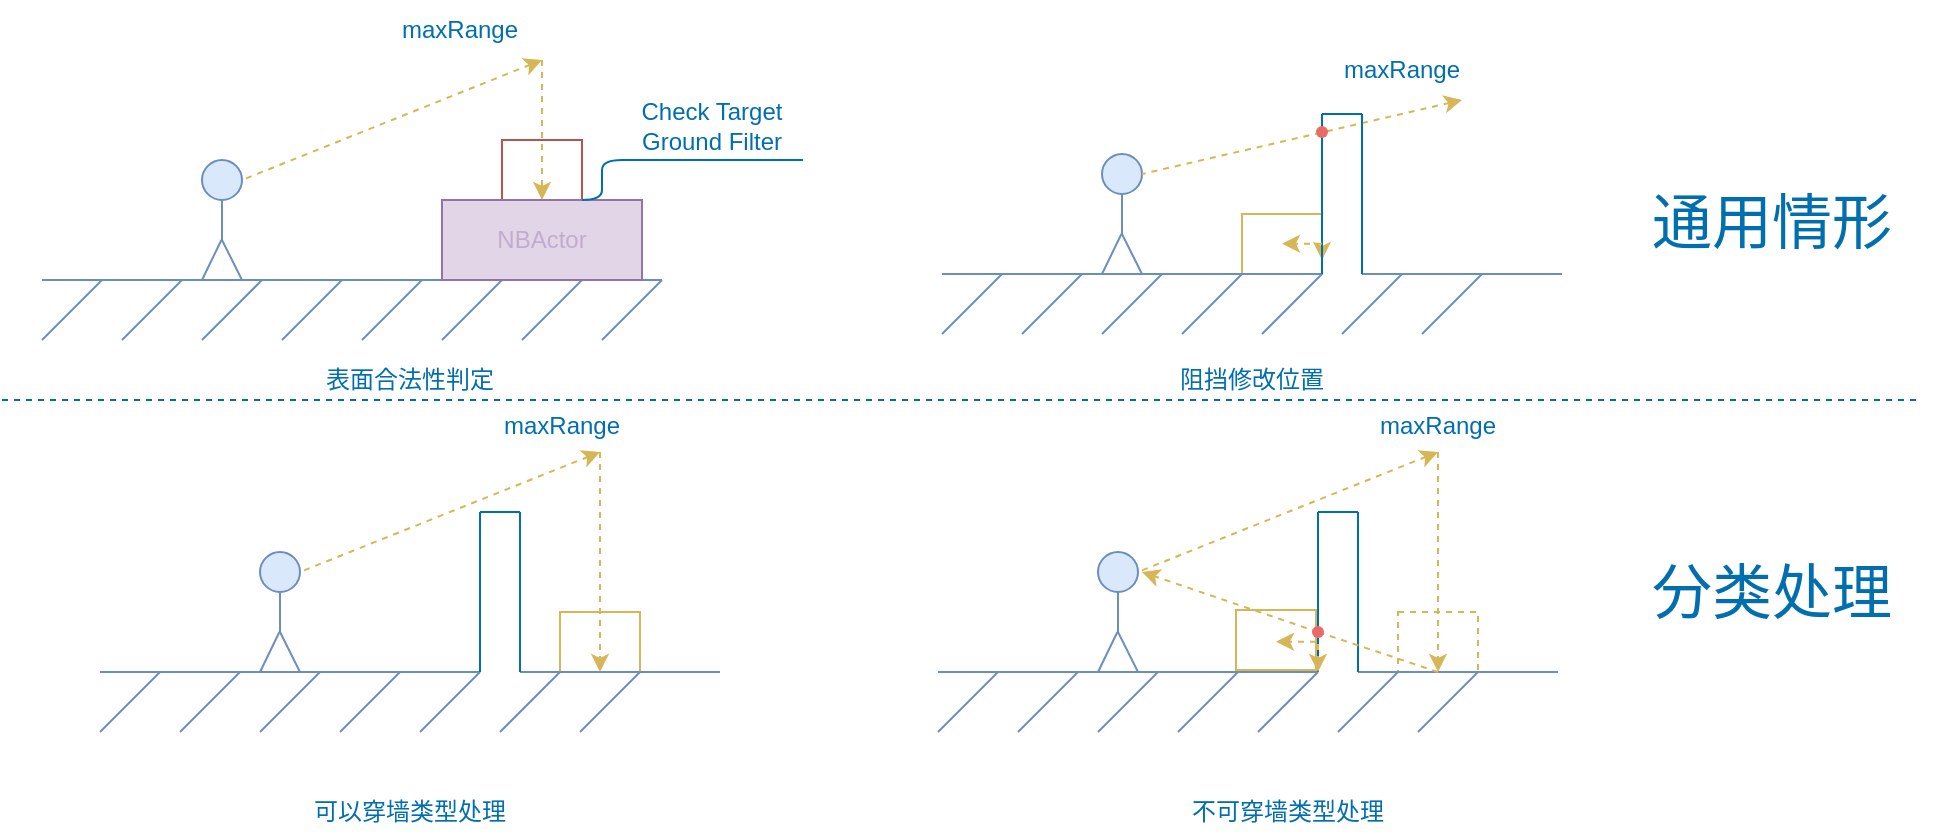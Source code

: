 <mxfile version="20.8.13" type="github">
  <diagram name="第 1 页" id="Jq542jI_GY7hyT4ssytI">
    <mxGraphModel dx="1647" dy="806" grid="1" gridSize="10" guides="1" tooltips="1" connect="1" arrows="1" fold="1" page="1" pageScale="1" pageWidth="827" pageHeight="1169" math="0" shadow="0">
      <root>
        <mxCell id="0" />
        <mxCell id="1" parent="0" />
        <UserObject label="" treeRoot="1" id="bL9sHLg3ZVzQQd68nAyV-95">
          <mxCell style="whiteSpace=wrap;html=1;align=center;treeFolding=1;treeMoving=1;newEdgeStyle={&quot;edgeStyle&quot;:&quot;elbowEdgeStyle&quot;,&quot;startArrow&quot;:&quot;none&quot;,&quot;endArrow&quot;:&quot;none&quot;};fillColor=#FFFFFF;strokeColor=#d6b656;" vertex="1" parent="1">
            <mxGeometry x="617" y="555" width="40" height="30" as="geometry" />
          </mxCell>
        </UserObject>
        <UserObject label="" treeRoot="1" id="bL9sHLg3ZVzQQd68nAyV-1">
          <mxCell style="whiteSpace=wrap;html=1;align=center;treeFolding=1;treeMoving=1;newEdgeStyle={&quot;edgeStyle&quot;:&quot;elbowEdgeStyle&quot;,&quot;startArrow&quot;:&quot;none&quot;,&quot;endArrow&quot;:&quot;none&quot;};fillColor=#FFFFFF;strokeColor=#b85450;" vertex="1" parent="1">
            <mxGeometry x="250" y="320" width="40" height="30" as="geometry" />
          </mxCell>
        </UserObject>
        <mxCell id="bL9sHLg3ZVzQQd68nAyV-2" value="" style="endArrow=none;html=1;rounded=0;fillColor=#dae8fc;strokeColor=#6c8ebf;" edge="1" parent="1">
          <mxGeometry width="50" height="50" relative="1" as="geometry">
            <mxPoint x="20" y="390" as="sourcePoint" />
            <mxPoint x="330" y="390" as="targetPoint" />
          </mxGeometry>
        </mxCell>
        <mxCell id="bL9sHLg3ZVzQQd68nAyV-3" value="" style="ellipse;whiteSpace=wrap;html=1;aspect=fixed;fillColor=#dae8fc;strokeColor=#6c8ebf;" vertex="1" parent="1">
          <mxGeometry x="100" y="330" width="20" height="20" as="geometry" />
        </mxCell>
        <mxCell id="bL9sHLg3ZVzQQd68nAyV-4" value="" style="endArrow=none;html=1;rounded=0;entryX=0.5;entryY=1;entryDx=0;entryDy=0;fillColor=#dae8fc;strokeColor=#6c8ebf;" edge="1" parent="1" target="bL9sHLg3ZVzQQd68nAyV-3">
          <mxGeometry width="50" height="50" relative="1" as="geometry">
            <mxPoint x="110" y="370" as="sourcePoint" />
            <mxPoint x="330" y="390" as="targetPoint" />
          </mxGeometry>
        </mxCell>
        <mxCell id="bL9sHLg3ZVzQQd68nAyV-5" value="" style="endArrow=none;html=1;rounded=0;entryX=0.5;entryY=1;entryDx=0;entryDy=0;fillColor=#dae8fc;strokeColor=#6c8ebf;" edge="1" parent="1">
          <mxGeometry width="50" height="50" relative="1" as="geometry">
            <mxPoint x="100" y="390" as="sourcePoint" />
            <mxPoint x="109.71" y="370" as="targetPoint" />
          </mxGeometry>
        </mxCell>
        <mxCell id="bL9sHLg3ZVzQQd68nAyV-6" value="" style="endArrow=none;html=1;rounded=0;fillColor=#dae8fc;strokeColor=#6c8ebf;" edge="1" parent="1">
          <mxGeometry width="50" height="50" relative="1" as="geometry">
            <mxPoint x="120" y="390" as="sourcePoint" />
            <mxPoint x="110" y="370" as="targetPoint" />
          </mxGeometry>
        </mxCell>
        <mxCell id="bL9sHLg3ZVzQQd68nAyV-7" value="" style="endArrow=none;dashed=1;html=1;rounded=0;fillColor=#fff2cc;strokeColor=#d6b656;startArrow=classic;startFill=1;entryX=1;entryY=0.5;entryDx=0;entryDy=0;" edge="1" parent="1" target="bL9sHLg3ZVzQQd68nAyV-3">
          <mxGeometry width="50" height="50" relative="1" as="geometry">
            <mxPoint x="270" y="280" as="sourcePoint" />
            <mxPoint x="120" y="280" as="targetPoint" />
          </mxGeometry>
        </mxCell>
        <mxCell id="bL9sHLg3ZVzQQd68nAyV-8" value="" style="endArrow=classic;html=1;rounded=0;fillColor=#fff2cc;strokeColor=#d6b656;dashed=1;" edge="1" parent="1">
          <mxGeometry width="50" height="50" relative="1" as="geometry">
            <mxPoint x="270" y="280" as="sourcePoint" />
            <mxPoint x="270" y="350" as="targetPoint" />
          </mxGeometry>
        </mxCell>
        <mxCell id="bL9sHLg3ZVzQQd68nAyV-9" value="" style="endArrow=none;html=1;rounded=0;fillColor=#dae8fc;strokeColor=#6c8ebf;" edge="1" parent="1">
          <mxGeometry width="50" height="50" relative="1" as="geometry">
            <mxPoint x="20" y="420" as="sourcePoint" />
            <mxPoint x="50" y="390" as="targetPoint" />
          </mxGeometry>
        </mxCell>
        <mxCell id="bL9sHLg3ZVzQQd68nAyV-10" value="" style="endArrow=none;html=1;rounded=0;fillColor=#dae8fc;strokeColor=#6c8ebf;" edge="1" parent="1">
          <mxGeometry width="50" height="50" relative="1" as="geometry">
            <mxPoint x="60" y="420" as="sourcePoint" />
            <mxPoint x="90" y="390" as="targetPoint" />
          </mxGeometry>
        </mxCell>
        <mxCell id="bL9sHLg3ZVzQQd68nAyV-11" value="" style="endArrow=none;html=1;rounded=0;fillColor=#dae8fc;strokeColor=#6c8ebf;" edge="1" parent="1">
          <mxGeometry width="50" height="50" relative="1" as="geometry">
            <mxPoint x="100" y="420" as="sourcePoint" />
            <mxPoint x="130" y="390" as="targetPoint" />
          </mxGeometry>
        </mxCell>
        <mxCell id="bL9sHLg3ZVzQQd68nAyV-12" value="" style="endArrow=none;html=1;rounded=0;fillColor=#dae8fc;strokeColor=#6c8ebf;" edge="1" parent="1">
          <mxGeometry width="50" height="50" relative="1" as="geometry">
            <mxPoint x="140" y="420" as="sourcePoint" />
            <mxPoint x="170" y="390" as="targetPoint" />
          </mxGeometry>
        </mxCell>
        <mxCell id="bL9sHLg3ZVzQQd68nAyV-13" value="" style="endArrow=none;html=1;rounded=0;fillColor=#dae8fc;strokeColor=#6c8ebf;" edge="1" parent="1">
          <mxGeometry width="50" height="50" relative="1" as="geometry">
            <mxPoint x="180" y="420" as="sourcePoint" />
            <mxPoint x="210" y="390" as="targetPoint" />
          </mxGeometry>
        </mxCell>
        <mxCell id="bL9sHLg3ZVzQQd68nAyV-14" value="" style="endArrow=none;html=1;rounded=0;fillColor=#dae8fc;strokeColor=#6c8ebf;" edge="1" parent="1">
          <mxGeometry width="50" height="50" relative="1" as="geometry">
            <mxPoint x="220" y="420" as="sourcePoint" />
            <mxPoint x="250" y="390" as="targetPoint" />
          </mxGeometry>
        </mxCell>
        <mxCell id="bL9sHLg3ZVzQQd68nAyV-15" value="" style="endArrow=none;html=1;rounded=0;fillColor=#dae8fc;strokeColor=#6c8ebf;" edge="1" parent="1">
          <mxGeometry width="50" height="50" relative="1" as="geometry">
            <mxPoint x="260" y="420" as="sourcePoint" />
            <mxPoint x="290" y="390" as="targetPoint" />
          </mxGeometry>
        </mxCell>
        <mxCell id="bL9sHLg3ZVzQQd68nAyV-16" value="" style="endArrow=none;html=1;rounded=0;fillColor=#dae8fc;strokeColor=#6c8ebf;" edge="1" parent="1">
          <mxGeometry width="50" height="50" relative="1" as="geometry">
            <mxPoint x="300" y="420" as="sourcePoint" />
            <mxPoint x="330" y="390" as="targetPoint" />
          </mxGeometry>
        </mxCell>
        <UserObject label="&lt;font color=&quot;#c3abd0&quot;&gt;NBActor&lt;/font&gt;" treeRoot="1" id="bL9sHLg3ZVzQQd68nAyV-18">
          <mxCell style="whiteSpace=wrap;html=1;align=center;treeFolding=1;treeMoving=1;newEdgeStyle={&quot;edgeStyle&quot;:&quot;elbowEdgeStyle&quot;,&quot;startArrow&quot;:&quot;none&quot;,&quot;endArrow&quot;:&quot;none&quot;};fillColor=#e1d5e7;strokeColor=#9673a6;" vertex="1" parent="1">
            <mxGeometry x="220" y="350" width="100" height="40" as="geometry" />
          </mxCell>
        </UserObject>
        <mxCell id="bL9sHLg3ZVzQQd68nAyV-19" value="Check Target Ground Filter" style="whiteSpace=wrap;html=1;shape=partialRectangle;top=0;left=0;bottom=1;right=0;points=[[0,1],[1,1]];fillColor=none;align=center;verticalAlign=bottom;routingCenterY=0.5;snapToPoint=1;recursiveResize=0;autosize=1;treeFolding=1;treeMoving=1;newEdgeStyle={&quot;edgeStyle&quot;:&quot;entityRelationEdgeStyle&quot;,&quot;startArrow&quot;:&quot;none&quot;,&quot;endArrow&quot;:&quot;none&quot;,&quot;segment&quot;:10,&quot;curved&quot;:1,&quot;sourcePerimeterSpacing&quot;:0,&quot;targetPerimeterSpacing&quot;:0};fontColor=#006EAF;strokeColor=#006EAF;" vertex="1" parent="1">
          <mxGeometry x="310" y="300" width="90" height="30" as="geometry" />
        </mxCell>
        <mxCell id="bL9sHLg3ZVzQQd68nAyV-20" value="" style="edgeStyle=entityRelationEdgeStyle;startArrow=none;endArrow=none;segment=10;curved=1;sourcePerimeterSpacing=0;targetPerimeterSpacing=0;rounded=0;fontColor=#C3ABD0;strokeColor=#006EAF;" edge="1" target="bL9sHLg3ZVzQQd68nAyV-19" parent="1">
          <mxGeometry relative="1" as="geometry">
            <mxPoint x="290" y="350" as="sourcePoint" />
          </mxGeometry>
        </mxCell>
        <UserObject label="" treeRoot="1" id="bL9sHLg3ZVzQQd68nAyV-21">
          <mxCell style="whiteSpace=wrap;html=1;align=center;treeFolding=1;treeMoving=1;newEdgeStyle={&quot;edgeStyle&quot;:&quot;elbowEdgeStyle&quot;,&quot;startArrow&quot;:&quot;none&quot;,&quot;endArrow&quot;:&quot;none&quot;};fillColor=#FFFFFF;strokeColor=#d6b656;" vertex="1" parent="1">
            <mxGeometry x="279" y="556" width="40" height="30" as="geometry" />
          </mxCell>
        </UserObject>
        <mxCell id="bL9sHLg3ZVzQQd68nAyV-22" value="" style="endArrow=none;html=1;rounded=0;fillColor=#dae8fc;strokeColor=#6c8ebf;" edge="1" parent="1">
          <mxGeometry width="50" height="50" relative="1" as="geometry">
            <mxPoint x="49" y="586" as="sourcePoint" />
            <mxPoint x="239" y="586" as="targetPoint" />
          </mxGeometry>
        </mxCell>
        <mxCell id="bL9sHLg3ZVzQQd68nAyV-23" value="" style="ellipse;whiteSpace=wrap;html=1;aspect=fixed;fillColor=#dae8fc;strokeColor=#6c8ebf;" vertex="1" parent="1">
          <mxGeometry x="129" y="526" width="20" height="20" as="geometry" />
        </mxCell>
        <mxCell id="bL9sHLg3ZVzQQd68nAyV-24" value="" style="endArrow=none;html=1;rounded=0;entryX=0.5;entryY=1;entryDx=0;entryDy=0;fillColor=#dae8fc;strokeColor=#6c8ebf;" edge="1" parent="1" target="bL9sHLg3ZVzQQd68nAyV-23">
          <mxGeometry width="50" height="50" relative="1" as="geometry">
            <mxPoint x="139" y="566" as="sourcePoint" />
            <mxPoint x="359" y="586" as="targetPoint" />
          </mxGeometry>
        </mxCell>
        <mxCell id="bL9sHLg3ZVzQQd68nAyV-25" value="" style="endArrow=none;html=1;rounded=0;entryX=0.5;entryY=1;entryDx=0;entryDy=0;fillColor=#dae8fc;strokeColor=#6c8ebf;" edge="1" parent="1">
          <mxGeometry width="50" height="50" relative="1" as="geometry">
            <mxPoint x="129" y="586" as="sourcePoint" />
            <mxPoint x="138.71" y="566" as="targetPoint" />
          </mxGeometry>
        </mxCell>
        <mxCell id="bL9sHLg3ZVzQQd68nAyV-26" value="" style="endArrow=none;html=1;rounded=0;fillColor=#dae8fc;strokeColor=#6c8ebf;" edge="1" parent="1">
          <mxGeometry width="50" height="50" relative="1" as="geometry">
            <mxPoint x="149" y="586" as="sourcePoint" />
            <mxPoint x="139" y="566" as="targetPoint" />
          </mxGeometry>
        </mxCell>
        <mxCell id="bL9sHLg3ZVzQQd68nAyV-27" value="" style="endArrow=none;dashed=1;html=1;rounded=0;fillColor=#fff2cc;strokeColor=#d6b656;startArrow=classic;startFill=1;entryX=1;entryY=0.5;entryDx=0;entryDy=0;" edge="1" parent="1" target="bL9sHLg3ZVzQQd68nAyV-23">
          <mxGeometry width="50" height="50" relative="1" as="geometry">
            <mxPoint x="299" y="476.0" as="sourcePoint" />
            <mxPoint x="149" y="476" as="targetPoint" />
          </mxGeometry>
        </mxCell>
        <mxCell id="bL9sHLg3ZVzQQd68nAyV-28" value="" style="endArrow=classic;html=1;rounded=0;fillColor=#fff2cc;strokeColor=#d6b656;dashed=1;entryX=0.5;entryY=1;entryDx=0;entryDy=0;" edge="1" parent="1" target="bL9sHLg3ZVzQQd68nAyV-21">
          <mxGeometry width="50" height="50" relative="1" as="geometry">
            <mxPoint x="299" y="476.0" as="sourcePoint" />
            <mxPoint x="299" y="546.0" as="targetPoint" />
          </mxGeometry>
        </mxCell>
        <mxCell id="bL9sHLg3ZVzQQd68nAyV-29" value="" style="endArrow=none;html=1;rounded=0;fillColor=#dae8fc;strokeColor=#6c8ebf;" edge="1" parent="1">
          <mxGeometry width="50" height="50" relative="1" as="geometry">
            <mxPoint x="49" y="616" as="sourcePoint" />
            <mxPoint x="79" y="586" as="targetPoint" />
          </mxGeometry>
        </mxCell>
        <mxCell id="bL9sHLg3ZVzQQd68nAyV-30" value="" style="endArrow=none;html=1;rounded=0;fillColor=#dae8fc;strokeColor=#6c8ebf;" edge="1" parent="1">
          <mxGeometry width="50" height="50" relative="1" as="geometry">
            <mxPoint x="89" y="616" as="sourcePoint" />
            <mxPoint x="119" y="586" as="targetPoint" />
          </mxGeometry>
        </mxCell>
        <mxCell id="bL9sHLg3ZVzQQd68nAyV-31" value="" style="endArrow=none;html=1;rounded=0;fillColor=#dae8fc;strokeColor=#6c8ebf;" edge="1" parent="1">
          <mxGeometry width="50" height="50" relative="1" as="geometry">
            <mxPoint x="129" y="616" as="sourcePoint" />
            <mxPoint x="159" y="586" as="targetPoint" />
          </mxGeometry>
        </mxCell>
        <mxCell id="bL9sHLg3ZVzQQd68nAyV-32" value="" style="endArrow=none;html=1;rounded=0;fillColor=#dae8fc;strokeColor=#6c8ebf;" edge="1" parent="1">
          <mxGeometry width="50" height="50" relative="1" as="geometry">
            <mxPoint x="169" y="616" as="sourcePoint" />
            <mxPoint x="199" y="586" as="targetPoint" />
          </mxGeometry>
        </mxCell>
        <mxCell id="bL9sHLg3ZVzQQd68nAyV-33" value="" style="endArrow=none;html=1;rounded=0;fillColor=#dae8fc;strokeColor=#6c8ebf;" edge="1" parent="1">
          <mxGeometry width="50" height="50" relative="1" as="geometry">
            <mxPoint x="209" y="616" as="sourcePoint" />
            <mxPoint x="239" y="586" as="targetPoint" />
          </mxGeometry>
        </mxCell>
        <mxCell id="bL9sHLg3ZVzQQd68nAyV-34" value="" style="endArrow=none;html=1;rounded=0;fillColor=#dae8fc;strokeColor=#6c8ebf;" edge="1" parent="1">
          <mxGeometry width="50" height="50" relative="1" as="geometry">
            <mxPoint x="249" y="616" as="sourcePoint" />
            <mxPoint x="279" y="586" as="targetPoint" />
          </mxGeometry>
        </mxCell>
        <mxCell id="bL9sHLg3ZVzQQd68nAyV-35" value="" style="endArrow=none;html=1;rounded=0;fillColor=#dae8fc;strokeColor=#6c8ebf;" edge="1" parent="1">
          <mxGeometry width="50" height="50" relative="1" as="geometry">
            <mxPoint x="259" y="586" as="sourcePoint" />
            <mxPoint x="359" y="586" as="targetPoint" />
          </mxGeometry>
        </mxCell>
        <mxCell id="bL9sHLg3ZVzQQd68nAyV-40" value="" style="endArrow=none;html=1;rounded=0;strokeColor=#006EAF;fontColor=#006EAF;" edge="1" parent="1">
          <mxGeometry width="50" height="50" relative="1" as="geometry">
            <mxPoint x="239" y="586" as="sourcePoint" />
            <mxPoint x="239" y="506" as="targetPoint" />
          </mxGeometry>
        </mxCell>
        <mxCell id="bL9sHLg3ZVzQQd68nAyV-41" value="" style="endArrow=none;html=1;rounded=0;strokeColor=#006EAF;fontColor=#006EAF;" edge="1" parent="1">
          <mxGeometry width="50" height="50" relative="1" as="geometry">
            <mxPoint x="259" y="586" as="sourcePoint" />
            <mxPoint x="259" y="506" as="targetPoint" />
          </mxGeometry>
        </mxCell>
        <mxCell id="bL9sHLg3ZVzQQd68nAyV-42" value="" style="endArrow=none;html=1;rounded=0;strokeColor=#006EAF;fontColor=#006EAF;" edge="1" parent="1">
          <mxGeometry width="50" height="50" relative="1" as="geometry">
            <mxPoint x="239" y="506" as="sourcePoint" />
            <mxPoint x="259" y="506" as="targetPoint" />
          </mxGeometry>
        </mxCell>
        <mxCell id="bL9sHLg3ZVzQQd68nAyV-43" value="" style="endArrow=none;html=1;rounded=0;fillColor=#dae8fc;strokeColor=#6c8ebf;" edge="1" parent="1">
          <mxGeometry width="50" height="50" relative="1" as="geometry">
            <mxPoint x="289" y="616" as="sourcePoint" />
            <mxPoint x="319" y="586" as="targetPoint" />
          </mxGeometry>
        </mxCell>
        <mxCell id="bL9sHLg3ZVzQQd68nAyV-44" value="可以穿墙类型处理" style="text;html=1;strokeColor=none;fillColor=none;align=center;verticalAlign=middle;whiteSpace=wrap;rounded=0;fontColor=#006EAF;" vertex="1" parent="1">
          <mxGeometry x="149" y="646" width="110" height="20" as="geometry" />
        </mxCell>
        <UserObject label="" treeRoot="1" id="bL9sHLg3ZVzQQd68nAyV-45">
          <mxCell style="whiteSpace=wrap;html=1;align=center;treeFolding=1;treeMoving=1;newEdgeStyle={&quot;edgeStyle&quot;:&quot;elbowEdgeStyle&quot;,&quot;startArrow&quot;:&quot;none&quot;,&quot;endArrow&quot;:&quot;none&quot;};fillColor=#FFFFFF;strokeColor=#d6b656;" vertex="1" parent="1">
            <mxGeometry x="620" y="357" width="40" height="30" as="geometry" />
          </mxCell>
        </UserObject>
        <mxCell id="bL9sHLg3ZVzQQd68nAyV-46" value="" style="endArrow=none;html=1;rounded=0;fillColor=#dae8fc;strokeColor=#6c8ebf;" edge="1" parent="1">
          <mxGeometry width="50" height="50" relative="1" as="geometry">
            <mxPoint x="470" y="387" as="sourcePoint" />
            <mxPoint x="660" y="387" as="targetPoint" />
          </mxGeometry>
        </mxCell>
        <mxCell id="bL9sHLg3ZVzQQd68nAyV-47" value="" style="ellipse;whiteSpace=wrap;html=1;aspect=fixed;fillColor=#dae8fc;strokeColor=#6c8ebf;" vertex="1" parent="1">
          <mxGeometry x="550" y="327" width="20" height="20" as="geometry" />
        </mxCell>
        <mxCell id="bL9sHLg3ZVzQQd68nAyV-48" value="" style="endArrow=none;html=1;rounded=0;entryX=0.5;entryY=1;entryDx=0;entryDy=0;fillColor=#dae8fc;strokeColor=#6c8ebf;" edge="1" parent="1" target="bL9sHLg3ZVzQQd68nAyV-47">
          <mxGeometry width="50" height="50" relative="1" as="geometry">
            <mxPoint x="560" y="367" as="sourcePoint" />
            <mxPoint x="780" y="387" as="targetPoint" />
          </mxGeometry>
        </mxCell>
        <mxCell id="bL9sHLg3ZVzQQd68nAyV-49" value="" style="endArrow=none;html=1;rounded=0;entryX=0.5;entryY=1;entryDx=0;entryDy=0;fillColor=#dae8fc;strokeColor=#6c8ebf;" edge="1" parent="1">
          <mxGeometry width="50" height="50" relative="1" as="geometry">
            <mxPoint x="550" y="387" as="sourcePoint" />
            <mxPoint x="559.71" y="367" as="targetPoint" />
          </mxGeometry>
        </mxCell>
        <mxCell id="bL9sHLg3ZVzQQd68nAyV-50" value="" style="endArrow=none;html=1;rounded=0;fillColor=#dae8fc;strokeColor=#6c8ebf;" edge="1" parent="1">
          <mxGeometry width="50" height="50" relative="1" as="geometry">
            <mxPoint x="570" y="387" as="sourcePoint" />
            <mxPoint x="560" y="367" as="targetPoint" />
          </mxGeometry>
        </mxCell>
        <mxCell id="bL9sHLg3ZVzQQd68nAyV-51" value="" style="endArrow=none;dashed=1;html=1;rounded=0;fillColor=#fff2cc;strokeColor=#d6b656;startArrow=classic;startFill=1;entryX=1;entryY=0.5;entryDx=0;entryDy=0;" edge="1" parent="1" target="bL9sHLg3ZVzQQd68nAyV-47">
          <mxGeometry width="50" height="50" relative="1" as="geometry">
            <mxPoint x="730" y="300" as="sourcePoint" />
            <mxPoint x="570" y="277" as="targetPoint" />
          </mxGeometry>
        </mxCell>
        <mxCell id="bL9sHLg3ZVzQQd68nAyV-52" value="" style="endArrow=classic;html=1;rounded=0;fillColor=#fff2cc;strokeColor=#d6b656;dashed=1;" edge="1" parent="1">
          <mxGeometry width="50" height="50" relative="1" as="geometry">
            <mxPoint x="660" y="320" as="sourcePoint" />
            <mxPoint x="660" y="380" as="targetPoint" />
          </mxGeometry>
        </mxCell>
        <mxCell id="bL9sHLg3ZVzQQd68nAyV-53" value="" style="endArrow=none;html=1;rounded=0;fillColor=#dae8fc;strokeColor=#6c8ebf;" edge="1" parent="1">
          <mxGeometry width="50" height="50" relative="1" as="geometry">
            <mxPoint x="470" y="417" as="sourcePoint" />
            <mxPoint x="500" y="387" as="targetPoint" />
          </mxGeometry>
        </mxCell>
        <mxCell id="bL9sHLg3ZVzQQd68nAyV-54" value="" style="endArrow=none;html=1;rounded=0;fillColor=#dae8fc;strokeColor=#6c8ebf;" edge="1" parent="1">
          <mxGeometry width="50" height="50" relative="1" as="geometry">
            <mxPoint x="510" y="417" as="sourcePoint" />
            <mxPoint x="540" y="387" as="targetPoint" />
          </mxGeometry>
        </mxCell>
        <mxCell id="bL9sHLg3ZVzQQd68nAyV-55" value="" style="endArrow=none;html=1;rounded=0;fillColor=#dae8fc;strokeColor=#6c8ebf;" edge="1" parent="1">
          <mxGeometry width="50" height="50" relative="1" as="geometry">
            <mxPoint x="550" y="417" as="sourcePoint" />
            <mxPoint x="580" y="387" as="targetPoint" />
          </mxGeometry>
        </mxCell>
        <mxCell id="bL9sHLg3ZVzQQd68nAyV-56" value="" style="endArrow=none;html=1;rounded=0;fillColor=#dae8fc;strokeColor=#6c8ebf;" edge="1" parent="1">
          <mxGeometry width="50" height="50" relative="1" as="geometry">
            <mxPoint x="590" y="417" as="sourcePoint" />
            <mxPoint x="620" y="387" as="targetPoint" />
          </mxGeometry>
        </mxCell>
        <mxCell id="bL9sHLg3ZVzQQd68nAyV-57" value="" style="endArrow=none;html=1;rounded=0;fillColor=#dae8fc;strokeColor=#6c8ebf;" edge="1" parent="1">
          <mxGeometry width="50" height="50" relative="1" as="geometry">
            <mxPoint x="630" y="417" as="sourcePoint" />
            <mxPoint x="660" y="387" as="targetPoint" />
          </mxGeometry>
        </mxCell>
        <mxCell id="bL9sHLg3ZVzQQd68nAyV-58" value="" style="endArrow=none;html=1;rounded=0;fillColor=#dae8fc;strokeColor=#6c8ebf;" edge="1" parent="1">
          <mxGeometry width="50" height="50" relative="1" as="geometry">
            <mxPoint x="670" y="417" as="sourcePoint" />
            <mxPoint x="700" y="387" as="targetPoint" />
          </mxGeometry>
        </mxCell>
        <mxCell id="bL9sHLg3ZVzQQd68nAyV-59" value="" style="endArrow=none;html=1;rounded=0;fillColor=#dae8fc;strokeColor=#6c8ebf;" edge="1" parent="1">
          <mxGeometry width="50" height="50" relative="1" as="geometry">
            <mxPoint x="680" y="387" as="sourcePoint" />
            <mxPoint x="780" y="387" as="targetPoint" />
          </mxGeometry>
        </mxCell>
        <mxCell id="bL9sHLg3ZVzQQd68nAyV-60" value="" style="endArrow=none;html=1;rounded=0;strokeColor=#006EAF;fontColor=#006EAF;startArrow=none;" edge="1" parent="1" source="bL9sHLg3ZVzQQd68nAyV-67">
          <mxGeometry width="50" height="50" relative="1" as="geometry">
            <mxPoint x="660" y="387" as="sourcePoint" />
            <mxPoint x="660" y="307" as="targetPoint" />
          </mxGeometry>
        </mxCell>
        <mxCell id="bL9sHLg3ZVzQQd68nAyV-61" value="" style="endArrow=none;html=1;rounded=0;strokeColor=#006EAF;fontColor=#006EAF;" edge="1" parent="1">
          <mxGeometry width="50" height="50" relative="1" as="geometry">
            <mxPoint x="680" y="387" as="sourcePoint" />
            <mxPoint x="680" y="307" as="targetPoint" />
          </mxGeometry>
        </mxCell>
        <mxCell id="bL9sHLg3ZVzQQd68nAyV-62" value="" style="endArrow=none;html=1;rounded=0;strokeColor=#006EAF;fontColor=#006EAF;" edge="1" parent="1">
          <mxGeometry width="50" height="50" relative="1" as="geometry">
            <mxPoint x="660" y="307" as="sourcePoint" />
            <mxPoint x="680" y="307" as="targetPoint" />
          </mxGeometry>
        </mxCell>
        <mxCell id="bL9sHLg3ZVzQQd68nAyV-63" value="" style="endArrow=none;html=1;rounded=0;fillColor=#dae8fc;strokeColor=#6c8ebf;" edge="1" parent="1">
          <mxGeometry width="50" height="50" relative="1" as="geometry">
            <mxPoint x="710" y="417" as="sourcePoint" />
            <mxPoint x="740" y="387" as="targetPoint" />
          </mxGeometry>
        </mxCell>
        <mxCell id="bL9sHLg3ZVzQQd68nAyV-65" value="maxRange" style="text;html=1;strokeColor=none;fillColor=none;align=center;verticalAlign=middle;whiteSpace=wrap;rounded=0;fontColor=#006EAF;" vertex="1" parent="1">
          <mxGeometry x="199" y="250" width="60" height="30" as="geometry" />
        </mxCell>
        <mxCell id="bL9sHLg3ZVzQQd68nAyV-66" value="" style="endArrow=none;html=1;rounded=0;strokeColor=#006EAF;fontColor=#006EAF;" edge="1" parent="1" target="bL9sHLg3ZVzQQd68nAyV-67">
          <mxGeometry width="50" height="50" relative="1" as="geometry">
            <mxPoint x="660" y="387" as="sourcePoint" />
            <mxPoint x="660" y="307" as="targetPoint" />
          </mxGeometry>
        </mxCell>
        <mxCell id="bL9sHLg3ZVzQQd68nAyV-67" value="" style="shape=waypoint;sketch=0;fillStyle=solid;size=6;pointerEvents=1;points=[];fillColor=none;resizable=0;rotatable=0;perimeter=centerPerimeter;snapToPoint=1;strokeColor=#EA6B66;fontColor=#006EAF;" vertex="1" parent="1">
          <mxGeometry x="650" y="306" width="20" height="20" as="geometry" />
        </mxCell>
        <mxCell id="bL9sHLg3ZVzQQd68nAyV-68" value="" style="endArrow=classic;html=1;rounded=0;strokeColor=#d6b656;fontColor=#006EAF;fillColor=#fff2cc;dashed=1;" edge="1" parent="1">
          <mxGeometry width="50" height="50" relative="1" as="geometry">
            <mxPoint x="660" y="371.83" as="sourcePoint" />
            <mxPoint x="640" y="371.83" as="targetPoint" />
          </mxGeometry>
        </mxCell>
        <mxCell id="bL9sHLg3ZVzQQd68nAyV-69" value="maxRange" style="text;html=1;strokeColor=none;fillColor=none;align=center;verticalAlign=middle;whiteSpace=wrap;rounded=0;fontColor=#006EAF;" vertex="1" parent="1">
          <mxGeometry x="670" y="270" width="60" height="30" as="geometry" />
        </mxCell>
        <UserObject label="" treeRoot="1" id="bL9sHLg3ZVzQQd68nAyV-70">
          <mxCell style="whiteSpace=wrap;html=1;align=center;treeFolding=1;treeMoving=1;newEdgeStyle={&quot;edgeStyle&quot;:&quot;elbowEdgeStyle&quot;,&quot;startArrow&quot;:&quot;none&quot;,&quot;endArrow&quot;:&quot;none&quot;};fillColor=#FFFFFF;strokeColor=#d6b656;dashed=1;" vertex="1" parent="1">
            <mxGeometry x="698" y="556" width="40" height="30" as="geometry" />
          </mxCell>
        </UserObject>
        <mxCell id="bL9sHLg3ZVzQQd68nAyV-71" value="" style="endArrow=none;html=1;rounded=0;fillColor=#dae8fc;strokeColor=#6c8ebf;" edge="1" parent="1">
          <mxGeometry width="50" height="50" relative="1" as="geometry">
            <mxPoint x="468" y="586" as="sourcePoint" />
            <mxPoint x="658" y="586" as="targetPoint" />
          </mxGeometry>
        </mxCell>
        <mxCell id="bL9sHLg3ZVzQQd68nAyV-72" value="" style="ellipse;whiteSpace=wrap;html=1;aspect=fixed;fillColor=#dae8fc;strokeColor=#6c8ebf;" vertex="1" parent="1">
          <mxGeometry x="548" y="526" width="20" height="20" as="geometry" />
        </mxCell>
        <mxCell id="bL9sHLg3ZVzQQd68nAyV-73" value="" style="endArrow=none;html=1;rounded=0;entryX=0.5;entryY=1;entryDx=0;entryDy=0;fillColor=#dae8fc;strokeColor=#6c8ebf;" edge="1" parent="1" target="bL9sHLg3ZVzQQd68nAyV-72">
          <mxGeometry width="50" height="50" relative="1" as="geometry">
            <mxPoint x="558" y="566" as="sourcePoint" />
            <mxPoint x="778" y="586" as="targetPoint" />
          </mxGeometry>
        </mxCell>
        <mxCell id="bL9sHLg3ZVzQQd68nAyV-74" value="" style="endArrow=none;html=1;rounded=0;entryX=0.5;entryY=1;entryDx=0;entryDy=0;fillColor=#dae8fc;strokeColor=#6c8ebf;" edge="1" parent="1">
          <mxGeometry width="50" height="50" relative="1" as="geometry">
            <mxPoint x="548" y="586" as="sourcePoint" />
            <mxPoint x="557.71" y="566" as="targetPoint" />
          </mxGeometry>
        </mxCell>
        <mxCell id="bL9sHLg3ZVzQQd68nAyV-75" value="" style="endArrow=none;html=1;rounded=0;fillColor=#dae8fc;strokeColor=#6c8ebf;" edge="1" parent="1">
          <mxGeometry width="50" height="50" relative="1" as="geometry">
            <mxPoint x="568" y="586" as="sourcePoint" />
            <mxPoint x="558" y="566" as="targetPoint" />
          </mxGeometry>
        </mxCell>
        <mxCell id="bL9sHLg3ZVzQQd68nAyV-76" value="" style="endArrow=none;dashed=1;html=1;rounded=0;fillColor=#fff2cc;strokeColor=#d6b656;startArrow=classic;startFill=1;entryX=1;entryY=0.5;entryDx=0;entryDy=0;" edge="1" parent="1" target="bL9sHLg3ZVzQQd68nAyV-72">
          <mxGeometry width="50" height="50" relative="1" as="geometry">
            <mxPoint x="718" y="476" as="sourcePoint" />
            <mxPoint x="568" y="476" as="targetPoint" />
          </mxGeometry>
        </mxCell>
        <mxCell id="bL9sHLg3ZVzQQd68nAyV-77" value="" style="endArrow=classic;html=1;rounded=0;fillColor=#fff2cc;strokeColor=#d6b656;dashed=1;entryX=0.5;entryY=1;entryDx=0;entryDy=0;" edge="1" parent="1" target="bL9sHLg3ZVzQQd68nAyV-70">
          <mxGeometry width="50" height="50" relative="1" as="geometry">
            <mxPoint x="718" y="476" as="sourcePoint" />
            <mxPoint x="718" y="546.0" as="targetPoint" />
          </mxGeometry>
        </mxCell>
        <mxCell id="bL9sHLg3ZVzQQd68nAyV-78" value="" style="endArrow=none;html=1;rounded=0;fillColor=#dae8fc;strokeColor=#6c8ebf;" edge="1" parent="1">
          <mxGeometry width="50" height="50" relative="1" as="geometry">
            <mxPoint x="468" y="616" as="sourcePoint" />
            <mxPoint x="498" y="586" as="targetPoint" />
          </mxGeometry>
        </mxCell>
        <mxCell id="bL9sHLg3ZVzQQd68nAyV-79" value="" style="endArrow=none;html=1;rounded=0;fillColor=#dae8fc;strokeColor=#6c8ebf;" edge="1" parent="1">
          <mxGeometry width="50" height="50" relative="1" as="geometry">
            <mxPoint x="508" y="616" as="sourcePoint" />
            <mxPoint x="538" y="586" as="targetPoint" />
          </mxGeometry>
        </mxCell>
        <mxCell id="bL9sHLg3ZVzQQd68nAyV-80" value="" style="endArrow=none;html=1;rounded=0;fillColor=#dae8fc;strokeColor=#6c8ebf;" edge="1" parent="1">
          <mxGeometry width="50" height="50" relative="1" as="geometry">
            <mxPoint x="548" y="616" as="sourcePoint" />
            <mxPoint x="578" y="586" as="targetPoint" />
          </mxGeometry>
        </mxCell>
        <mxCell id="bL9sHLg3ZVzQQd68nAyV-81" value="" style="endArrow=none;html=1;rounded=0;fillColor=#dae8fc;strokeColor=#6c8ebf;" edge="1" parent="1">
          <mxGeometry width="50" height="50" relative="1" as="geometry">
            <mxPoint x="588" y="616" as="sourcePoint" />
            <mxPoint x="618" y="586" as="targetPoint" />
          </mxGeometry>
        </mxCell>
        <mxCell id="bL9sHLg3ZVzQQd68nAyV-82" value="" style="endArrow=none;html=1;rounded=0;fillColor=#dae8fc;strokeColor=#6c8ebf;" edge="1" parent="1">
          <mxGeometry width="50" height="50" relative="1" as="geometry">
            <mxPoint x="628" y="616" as="sourcePoint" />
            <mxPoint x="658" y="586" as="targetPoint" />
          </mxGeometry>
        </mxCell>
        <mxCell id="bL9sHLg3ZVzQQd68nAyV-83" value="" style="endArrow=none;html=1;rounded=0;fillColor=#dae8fc;strokeColor=#6c8ebf;" edge="1" parent="1">
          <mxGeometry width="50" height="50" relative="1" as="geometry">
            <mxPoint x="668" y="616" as="sourcePoint" />
            <mxPoint x="698" y="586" as="targetPoint" />
          </mxGeometry>
        </mxCell>
        <mxCell id="bL9sHLg3ZVzQQd68nAyV-84" value="" style="endArrow=none;html=1;rounded=0;fillColor=#dae8fc;strokeColor=#6c8ebf;" edge="1" parent="1">
          <mxGeometry width="50" height="50" relative="1" as="geometry">
            <mxPoint x="678" y="586" as="sourcePoint" />
            <mxPoint x="778" y="586" as="targetPoint" />
          </mxGeometry>
        </mxCell>
        <mxCell id="bL9sHLg3ZVzQQd68nAyV-85" value="" style="endArrow=none;html=1;rounded=0;strokeColor=#006EAF;fontColor=#006EAF;" edge="1" parent="1">
          <mxGeometry width="50" height="50" relative="1" as="geometry">
            <mxPoint x="658" y="586" as="sourcePoint" />
            <mxPoint x="658" y="506" as="targetPoint" />
          </mxGeometry>
        </mxCell>
        <mxCell id="bL9sHLg3ZVzQQd68nAyV-86" value="" style="endArrow=none;html=1;rounded=0;strokeColor=#006EAF;fontColor=#006EAF;" edge="1" parent="1">
          <mxGeometry width="50" height="50" relative="1" as="geometry">
            <mxPoint x="678" y="586" as="sourcePoint" />
            <mxPoint x="678" y="506" as="targetPoint" />
          </mxGeometry>
        </mxCell>
        <mxCell id="bL9sHLg3ZVzQQd68nAyV-87" value="" style="endArrow=none;html=1;rounded=0;strokeColor=#006EAF;fontColor=#006EAF;" edge="1" parent="1">
          <mxGeometry width="50" height="50" relative="1" as="geometry">
            <mxPoint x="658" y="506" as="sourcePoint" />
            <mxPoint x="678" y="506" as="targetPoint" />
          </mxGeometry>
        </mxCell>
        <mxCell id="bL9sHLg3ZVzQQd68nAyV-88" value="" style="endArrow=none;html=1;rounded=0;fillColor=#dae8fc;strokeColor=#6c8ebf;" edge="1" parent="1">
          <mxGeometry width="50" height="50" relative="1" as="geometry">
            <mxPoint x="708" y="616" as="sourcePoint" />
            <mxPoint x="738" y="586" as="targetPoint" />
          </mxGeometry>
        </mxCell>
        <mxCell id="bL9sHLg3ZVzQQd68nAyV-89" value="不可穿墙类型处理" style="text;html=1;strokeColor=none;fillColor=none;align=center;verticalAlign=middle;whiteSpace=wrap;rounded=0;fontColor=#006EAF;" vertex="1" parent="1">
          <mxGeometry x="588" y="646" width="110" height="20" as="geometry" />
        </mxCell>
        <mxCell id="bL9sHLg3ZVzQQd68nAyV-91" value="" style="endArrow=classic;html=1;rounded=0;dashed=1;strokeColor=#d6b656;fontColor=#006EAF;exitDx=0;exitDy=0;fillColor=#fff2cc;startArrow=none;" edge="1" parent="1" source="bL9sHLg3ZVzQQd68nAyV-93">
          <mxGeometry width="50" height="50" relative="1" as="geometry">
            <mxPoint x="540" y="576" as="sourcePoint" />
            <mxPoint x="570" y="536" as="targetPoint" />
          </mxGeometry>
        </mxCell>
        <mxCell id="bL9sHLg3ZVzQQd68nAyV-92" value="" style="endArrow=none;html=1;rounded=0;dashed=1;strokeColor=#d6b656;fontColor=#006EAF;exitX=0.5;exitY=1;exitDx=0;exitDy=0;fillColor=#fff2cc;" edge="1" parent="1" source="bL9sHLg3ZVzQQd68nAyV-70" target="bL9sHLg3ZVzQQd68nAyV-93">
          <mxGeometry width="50" height="50" relative="1" as="geometry">
            <mxPoint x="718.0" y="586" as="sourcePoint" />
            <mxPoint x="570" y="536" as="targetPoint" />
          </mxGeometry>
        </mxCell>
        <mxCell id="bL9sHLg3ZVzQQd68nAyV-96" value="" style="endArrow=classic;html=1;rounded=0;dashed=1;strokeColor=#d6b656;fontColor=#006EAF;fillColor=#fff2cc;" edge="1" parent="1">
          <mxGeometry width="50" height="50" relative="1" as="geometry">
            <mxPoint x="658" y="566" as="sourcePoint" />
            <mxPoint x="658" y="586" as="targetPoint" />
          </mxGeometry>
        </mxCell>
        <mxCell id="bL9sHLg3ZVzQQd68nAyV-93" value="" style="shape=waypoint;sketch=0;fillStyle=solid;size=6;pointerEvents=1;points=[];fillColor=none;resizable=0;rotatable=0;perimeter=centerPerimeter;snapToPoint=1;strokeColor=#EA6B66;fontColor=#006EAF;" vertex="1" parent="1">
          <mxGeometry x="648" y="556" width="20" height="20" as="geometry" />
        </mxCell>
        <mxCell id="bL9sHLg3ZVzQQd68nAyV-99" value="" style="endArrow=classic;html=1;rounded=0;strokeColor=#d6b656;fontColor=#006EAF;fillColor=#fff2cc;dashed=1;" edge="1" parent="1">
          <mxGeometry width="50" height="50" relative="1" as="geometry">
            <mxPoint x="657" y="570.86" as="sourcePoint" />
            <mxPoint x="637" y="570.86" as="targetPoint" />
          </mxGeometry>
        </mxCell>
        <mxCell id="bL9sHLg3ZVzQQd68nAyV-100" value="maxRange" style="text;html=1;strokeColor=none;fillColor=none;align=center;verticalAlign=middle;whiteSpace=wrap;rounded=0;fontColor=#006EAF;" vertex="1" parent="1">
          <mxGeometry x="250" y="448" width="60" height="30" as="geometry" />
        </mxCell>
        <mxCell id="bL9sHLg3ZVzQQd68nAyV-101" value="maxRange" style="text;html=1;strokeColor=none;fillColor=none;align=center;verticalAlign=middle;whiteSpace=wrap;rounded=0;fontColor=#006EAF;" vertex="1" parent="1">
          <mxGeometry x="688" y="448" width="60" height="30" as="geometry" />
        </mxCell>
        <mxCell id="bL9sHLg3ZVzQQd68nAyV-102" value="表面合法性判定" style="text;html=1;strokeColor=none;fillColor=none;align=center;verticalAlign=middle;whiteSpace=wrap;rounded=0;fontColor=#006EAF;" vertex="1" parent="1">
          <mxGeometry x="149" y="430" width="110" height="20" as="geometry" />
        </mxCell>
        <mxCell id="bL9sHLg3ZVzQQd68nAyV-103" value="阻挡修改位置" style="text;html=1;strokeColor=none;fillColor=none;align=center;verticalAlign=middle;whiteSpace=wrap;rounded=0;fontColor=#006EAF;" vertex="1" parent="1">
          <mxGeometry x="570" y="430" width="110" height="20" as="geometry" />
        </mxCell>
        <mxCell id="bL9sHLg3ZVzQQd68nAyV-159" value="" style="endArrow=none;dashed=1;html=1;rounded=0;strokeColor=#006EAF;fontColor=#006EAF;" edge="1" parent="1">
          <mxGeometry width="50" height="50" relative="1" as="geometry">
            <mxPoint y="450" as="sourcePoint" />
            <mxPoint x="960" y="450" as="targetPoint" />
          </mxGeometry>
        </mxCell>
        <mxCell id="bL9sHLg3ZVzQQd68nAyV-160" value="&lt;font style=&quot;font-size: 30px;&quot;&gt;通用情形&lt;/font&gt;" style="text;html=1;strokeColor=none;fillColor=none;align=center;verticalAlign=middle;whiteSpace=wrap;rounded=0;fontColor=#006EAF;" vertex="1" parent="1">
          <mxGeometry x="800" y="360" width="170" height="2" as="geometry" />
        </mxCell>
        <mxCell id="bL9sHLg3ZVzQQd68nAyV-161" value="&lt;span style=&quot;font-size: 30px;&quot;&gt;分类处理&lt;/span&gt;" style="text;html=1;strokeColor=none;fillColor=none;align=center;verticalAlign=middle;whiteSpace=wrap;rounded=0;fontColor=#006EAF;" vertex="1" parent="1">
          <mxGeometry x="800" y="543" width="170" height="5" as="geometry" />
        </mxCell>
      </root>
    </mxGraphModel>
  </diagram>
</mxfile>
